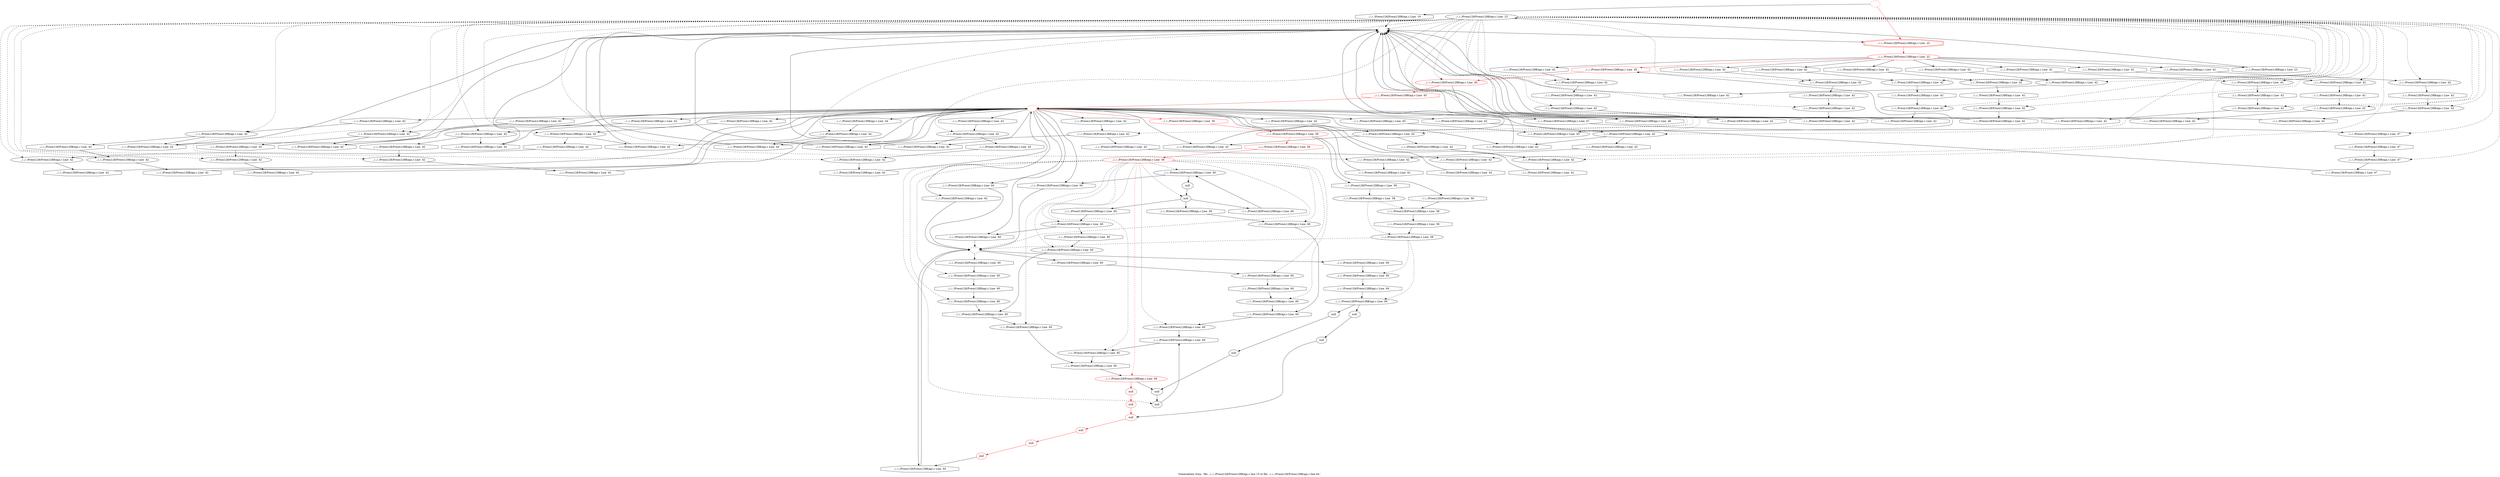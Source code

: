 digraph "Vulnerability from 'file ../../../Preon128/Preon128B/api.c line 15 to file ../../../Preon128/Preon128B/api.c line 64 '  "{
label="Vulnerability from  'file ../../../Preon128/Preon128B/api.c line 15 to file ../../../Preon128/Preon128B/api.c line 64 ' ";
node_2668[shape=ellipse,style=solid,label="../../../Preon128/Preon128B/api.c Line  23"]
node_2663[shape=ellipse,style=dashed,label=""]
"node_2668"->"node_2663" [style=dashed]
node_2766[shape=ellipse,style=solid,label="../../../Preon128/Preon128B/api.c Line  47"]
"node_2668"->"node_2766" [style=dashed]
node_2713[shape=ellipse,style=solid,label="../../../Preon128/Preon128B/api.c Line  42"]
"node_2668"->"node_2713" [style=dashed]
node_2685[shape=ellipse,style=solid,label="../../../Preon128/Preon128B/api.c Line  42"]
"node_2668"->"node_2685" [style=dashed]
node_2752[shape=ellipse,style=solid,label="../../../Preon128/Preon128B/api.c Line  42"]
"node_2668"->"node_2752" [style=dashed]
node_2674[shape=ellipse,style=solid,label="../../../Preon128/Preon128B/api.c Line  42"]
"node_2668"->"node_2674" [style=dashed]
node_2726[shape=ellipse,style=solid,label="../../../Preon128/Preon128B/api.c Line  42"]
"node_2668"->"node_2726" [style=dashed]
node_2730[shape=ellipse,style=solid,label="../../../Preon128/Preon128B/api.c Line  42"]
"node_2668"->"node_2730" [style=dashed]
node_2719[shape=ellipse,style=solid,label="../../../Preon128/Preon128B/api.c Line  42"]
"node_2668"->"node_2719" [style=dashed]
node_2757[shape=ellipse,style=solid,label="../../../Preon128/Preon128B/api.c Line  44"]
"node_2668"->"node_2757" [style=dashed]
node_2728[shape=ellipse,style=solid,label="../../../Preon128/Preon128B/api.c Line  42"]
"node_2668"->"node_2728" [style=dashed]
node_2735[shape=ellipse,style=solid,label="../../../Preon128/Preon128B/api.c Line  42"]
"node_2668"->"node_2735" [style=dashed]
node_2737[shape=ellipse,style=solid,label="../../../Preon128/Preon128B/api.c Line  42"]
"node_2668"->"node_2737" [style=dashed]
node_2717[shape=ellipse,style=solid,label="../../../Preon128/Preon128B/api.c Line  42"]
"node_2668"->"node_2717" [style=dashed]
node_2694[shape=ellipse,style=solid,label="../../../Preon128/Preon128B/api.c Line  42"]
"node_2668"->"node_2694" [style=dashed]
node_2739[shape=ellipse,style=solid,label="../../../Preon128/Preon128B/api.c Line  42"]
"node_2668"->"node_2739" [style=dashed]
node_2741[shape=ellipse,style=solid,label="../../../Preon128/Preon128B/api.c Line  42"]
"node_2668"->"node_2741" [style=dashed]
node_2683[shape=ellipse,style=solid,label="../../../Preon128/Preon128B/api.c Line  42"]
"node_2668"->"node_2683" [style=dashed]
node_2724[shape=ellipse,style=solid,label="../../../Preon128/Preon128B/api.c Line  42"]
"node_2668"->"node_2724" [style=dashed]
node_2762[shape=ellipse,style=solid,label="../../../Preon128/Preon128B/api.c Line  45", color=red]
"node_2668"->"node_2762" [style=dashed]
node_2681[shape=ellipse,style=solid,label="../../../Preon128/Preon128B/api.c Line  42"]
"node_2668"->"node_2681" [style=dashed]
node_2706[shape=ellipse,style=solid,label="../../../Preon128/Preon128B/api.c Line  42"]
"node_2668"->"node_2706" [style=dashed]
node_2696[shape=ellipse,style=solid,label="../../../Preon128/Preon128B/api.c Line  42"]
"node_2668"->"node_2696" [style=dashed]
node_2679[shape=ellipse,style=solid,label="../../../Preon128/Preon128B/api.c Line  42"]
"node_2668"->"node_2679" [style=dashed]
node_2768[shape=ellipse,style=solid,label="../../../Preon128/Preon128B/api.c Line  47"]
"node_2668"->"node_2768" [style=dashed]
node_2701[shape=ellipse,style=solid,label="../../../Preon128/Preon128B/api.c Line  42"]
"node_2668"->"node_2701" [style=dashed]
node_2760[shape=ellipse,style=solid,label="../../../Preon128/Preon128B/api.c Line  45"]
"node_2668"->"node_2760" [style=dashed]
node_2703[shape=ellipse,style=solid,label="../../../Preon128/Preon128B/api.c Line  42"]
"node_2668"->"node_2703" [style=dashed]
node_2690[shape=ellipse,style=solid,label="../../../Preon128/Preon128B/api.c Line  42"]
"node_2668"->"node_2690" [style=dashed]
node_2746[shape=ellipse,style=solid,label="../../../Preon128/Preon128B/api.c Line  42"]
"node_2668"->"node_2746" [style=dashed]
node_2748[shape=ellipse,style=solid,label="../../../Preon128/Preon128B/api.c Line  42"]
"node_2668"->"node_2748" [style=dashed]
node_2692[shape=ellipse,style=solid,label="../../../Preon128/Preon128B/api.c Line  42"]
"node_2668"->"node_2692" [style=dashed]
node_2750[shape=ellipse,style=solid,label="../../../Preon128/Preon128B/api.c Line  42"]
"node_2668"->"node_2750" [style=dashed]
node_2715[shape=ellipse,style=solid,label="../../../Preon128/Preon128B/api.c Line  42"]
"node_2668"->"node_2715" [style=dashed]
node_2708[shape=ellipse,style=solid,label="../../../Preon128/Preon128B/api.c Line  42"]
"node_2668"->"node_2708" [style=dashed]
node_2672[shape=ellipse,style=solid,label="../../../Preon128/Preon128B/api.c Line  42"]
"node_2668"->"node_2672" [style=dashed]
node_2670[shape=ellipse,style=solid,label="../../../Preon128/Preon128B/api.c Line  42"]
"node_2668"->"node_2670" [style=dashed]
node_2667[shape=doubleoctagon,style=solid,label="../../../Preon128/Preon128B/api.c Line  22", color=red]
node_2666[shape=ellipse,style=solid,label="../../../Preon128/Preon128B/api.c Line  22", color=red]
"node_2667"->"node_2666" [color=red]
node_2714[shape=octagon,style=solid,label="../../../Preon128/Preon128B/api.c Line  42"]
"node_2666"->"node_2714"
node_2736[shape=octagon,style=solid,label="../../../Preon128/Preon128B/api.c Line  42"]
"node_2666"->"node_2736"
node_2725[shape=octagon,style=solid,label="../../../Preon128/Preon128B/api.c Line  42"]
"node_2666"->"node_2725"
node_2702[shape=octagon,style=solid,label="../../../Preon128/Preon128B/api.c Line  42"]
"node_2666"->"node_2702"
node_2763[shape=octagon,style=solid,label="../../../Preon128/Preon128B/api.c Line  45", color=red]
"node_2666"->"node_2763" [color=red]
node_2680[shape=octagon,style=solid,label="../../../Preon128/Preon128B/api.c Line  42"]
"node_2666"->"node_2680"
node_2691[shape=octagon,style=solid,label="../../../Preon128/Preon128B/api.c Line  42"]
"node_2666"->"node_2691"
node_2669[shape=octagon,style=solid,label="../../../Preon128/Preon128B/api.c Line  23"]
"node_2666"->"node_2669"
node_2747[shape=octagon,style=solid,label="../../../Preon128/Preon128B/api.c Line  42"]
"node_2666"->"node_2747"
node_2671[shape=octagon,style=solid,label="../../../Preon128/Preon128B/api.c Line  42"]
"node_2666"->"node_2671"
node_2665[shape=ellipse,style=dashed,label="", color=red]
"node_2665"->"node_2667" [color=red]
node_2664[shape=octagon,style=solid,label="../../../Preon128/Preon128B/api.c Line  19"]
"node_2665"->"node_2664"
"node_2664"->"node_2663"
"node_2663"->"node_2667"
node_2662[shape=ellipse,style=dashed,label="", color=red]
node_2767[shape=octagon,style=solid,label="../../../Preon128/Preon128B/api.c Line  47"]
"node_2662"->"node_2767"
node_2684[shape=octagon,style=solid,label="../../../Preon128/Preon128B/api.c Line  42"]
"node_2662"->"node_2684"
node_2826[shape=octagon,style=solid,label="../../../Preon128/Preon128B/api.c Line  62"]
"node_2662"->"node_2826"
node_2722[shape=octagon,style=solid,label="../../../Preon128/Preon128B/api.c Line  42"]
"node_2662"->"node_2722"
node_2729[shape=octagon,style=solid,label="../../../Preon128/Preon128B/api.c Line  42"]
"node_2662"->"node_2729"
node_2718[shape=octagon,style=solid,label="../../../Preon128/Preon128B/api.c Line  42"]
"node_2662"->"node_2718"
node_2733[shape=octagon,style=solid,label="../../../Preon128/Preon128B/api.c Line  42"]
"node_2662"->"node_2733"
node_2695[shape=octagon,style=solid,label="../../../Preon128/Preon128B/api.c Line  42"]
"node_2662"->"node_2695"
node_2677[shape=octagon,style=solid,label="../../../Preon128/Preon128B/api.c Line  42"]
"node_2662"->"node_2677"
node_2817[shape=octagon,style=solid,label="../../../Preon128/Preon128B/api.c Line  60"]
"node_2662"->"node_2817"
node_2688[shape=octagon,style=solid,label="../../../Preon128/Preon128B/api.c Line  42"]
"node_2662"->"node_2688"
node_2755[shape=octagon,style=solid,label="../../../Preon128/Preon128B/api.c Line  42"]
"node_2662"->"node_2755"
node_2740[shape=octagon,style=solid,label="../../../Preon128/Preon128B/api.c Line  42"]
"node_2662"->"node_2740"
node_2758[shape=octagon,style=solid,label="../../../Preon128/Preon128B/api.c Line  44"]
"node_2662"->"node_2758"
node_2759[shape=octagon,style=solid,label="../../../Preon128/Preon128B/api.c Line  44"]
"node_2662"->"node_2759"
node_2765[shape=octagon,style=solid,label="../../../Preon128/Preon128B/api.c Line  46"]
"node_2662"->"node_2765"
node_2761[shape=octagon,style=solid,label="../../../Preon128/Preon128B/api.c Line  45"]
"node_2662"->"node_2761"
node_2707[shape=octagon,style=solid,label="../../../Preon128/Preon128B/api.c Line  42"]
"node_2662"->"node_2707"
node_2744[shape=octagon,style=solid,label="../../../Preon128/Preon128B/api.c Line  42"]
"node_2662"->"node_2744"
node_2779[shape=octagon,style=solid,label="../../../Preon128/Preon128B/api.c Line  60"]
"node_2662"->"node_2779"
node_2800[shape=octagon,style=solid,label="../../../Preon128/Preon128B/api.c Line  60"]
"node_2662"->"node_2800"
node_2699[shape=octagon,style=solid,label="../../../Preon128/Preon128B/api.c Line  42"]
"node_2662"->"node_2699"
node_2751[shape=octagon,style=solid,label="../../../Preon128/Preon128B/api.c Line  42"]
"node_2662"->"node_2751"
node_2673[shape=octagon,style=solid,label="../../../Preon128/Preon128B/api.c Line  42"]
"node_2662"->"node_2673"
node_2711[shape=octagon,style=solid,label="../../../Preon128/Preon128B/api.c Line  42"]
"node_2662"->"node_2711"
node_2771[shape=octagon,style=solid,label="../../../Preon128/Preon128B/api.c Line  56", color=red]
"node_2662"->"node_2771" [color=red]
node_2769[shape=octagon,style=solid,label="../../../Preon128/Preon128B/api.c Line  47"]
"node_2766"->"node_2769"
"node_2767"->"node_2766"
node_2716[shape=octagon,style=solid,label="../../../Preon128/Preon128B/api.c Line  42"]
"node_2713"->"node_2716"
"node_2714"->"node_2713"
"node_2684"->"node_2683"
node_2687[shape=octagon,style=solid,label="../../../Preon128/Preon128B/api.c Line  42"]
"node_2685"->"node_2687"
node_2786[shape=ellipse,style=solid,label="null"]
node_2821[shape=octagon,style=solid,label="null"]
"node_2786"->"node_2821"
node_2787[shape=octagon,style=solid,label="null"]
"node_2787"->"node_2786"
node_2754[shape=octagon,style=solid,label="../../../Preon128/Preon128B/api.c Line  42"]
"node_2752"->"node_2754"
node_2753[shape=octagon,style=solid,label="../../../Preon128/Preon128B/api.c Line  42"]
"node_2753"->"node_2752"
node_2825[shape=octagon,style=solid,label="null", color=red]
node_2824[shape=ellipse,style=solid,label="null", color=red]
"node_2825"->"node_2824" [color=red]
node_2778[shape=ellipse,style=dashed,label=""]
"node_2826"->"node_2778"
node_2827[shape=octagon,style=solid,label="../../../Preon128/Preon128B/api.c Line  64"]
"node_2827"->"node_2778"
node_2693[shape=octagon,style=solid,label="../../../Preon128/Preon128B/api.c Line  42"]
"node_2693"->"node_2692"
node_2676[shape=octagon,style=solid,label="../../../Preon128/Preon128B/api.c Line  42"]
"node_2674"->"node_2676"
node_2734[shape=octagon,style=solid,label="../../../Preon128/Preon128B/api.c Line  42"]
"node_2726"->"node_2734"
node_2772[shape=ellipse,style=solid,label="../../../Preon128/Preon128B/api.c Line  58"]
node_2774[shape=ellipse,style=solid,label="../../../Preon128/Preon128B/api.c Line  58"]
"node_2772"->"node_2774" [style=dashed]
node_2776[shape=ellipse,style=solid,label="../../../Preon128/Preon128B/api.c Line  58"]
"node_2772"->"node_2776" [style=dashed]
node_2773[shape=octagon,style=solid,label="../../../Preon128/Preon128B/api.c Line  58"]
"node_2773"->"node_2772"
"node_2716"->"node_2715"
"node_2722"->"node_2663"
node_2686[shape=octagon,style=solid,label="../../../Preon128/Preon128B/api.c Line  42"]
"node_2686"->"node_2685"
"node_2687"->"node_2662"
node_2777[shape=octagon,style=solid,label="../../../Preon128/Preon128B/api.c Line  58"]
"node_2774"->"node_2777"
node_2775[shape=octagon,style=solid,label="../../../Preon128/Preon128B/api.c Line  58"]
"node_2775"->"node_2774"
node_2732[shape=octagon,style=solid,label="../../../Preon128/Preon128B/api.c Line  42"]
"node_2730"->"node_2732"
node_2731[shape=octagon,style=solid,label="../../../Preon128/Preon128B/api.c Line  42"]
"node_2731"->"node_2730"
node_2802[shape=octagon,style=solid,label="../../../Preon128/Preon128B/api.c Line  60"]
node_2801[shape=ellipse,style=solid,label="../../../Preon128/Preon128B/api.c Line  60"]
"node_2802"->"node_2801"
node_2803[shape=ellipse,style=solid,label="null"]
"node_2803"->"node_2802"
node_2808[shape=octagon,style=solid,label="../../../Preon128/Preon128B/api.c Line  60"]
"node_2803"->"node_2808"
node_2819[shape=octagon,style=solid,label="../../../Preon128/Preon128B/api.c Line  60"]
"node_2803"->"node_2819"
node_2723[shape=octagon,style=solid,label="../../../Preon128/Preon128B/api.c Line  42"]
"node_2723"->"node_2663"
node_2682[shape=octagon,style=solid,label="../../../Preon128/Preon128B/api.c Line  42"]
"node_2682"->"node_2681"
node_2721[shape=octagon,style=solid,label="../../../Preon128/Preon128B/api.c Line  42"]
"node_2719"->"node_2721"
node_2756[shape=octagon,style=solid,label="../../../Preon128/Preon128B/api.c Line  42"]
"node_2756"->"node_2663"
"node_2757"->"node_2759"
"node_2728"->"node_2731"
"node_2728"->"node_2733"
"node_2729"->"node_2728"
node_2804[shape=octagon,style=solid,label="null"]
"node_2804"->"node_2803"
node_2805[shape=ellipse,style=solid,label="../../../Preon128/Preon128B/api.c Line  60"]
node_2795[shape=octagon,style=solid,label="../../../Preon128/Preon128B/api.c Line  60"]
"node_2805"->"node_2795"
node_2806[shape=octagon,style=solid,label="../../../Preon128/Preon128B/api.c Line  60"]
"node_2806"->"node_2805"
"node_2718"->"node_2717"
"node_2732"->"node_2662"
"node_2733"->"node_2663"
"node_2734"->"node_2663"
node_2738[shape=octagon,style=solid,label="../../../Preon128/Preon128B/api.c Line  42"]
"node_2735"->"node_2738"
"node_2736"->"node_2735"
node_2745[shape=octagon,style=solid,label="../../../Preon128/Preon128B/api.c Line  42"]
"node_2737"->"node_2745"
"node_2695"->"node_2694"
"node_2717"->"node_2722"
node_2720[shape=octagon,style=solid,label="../../../Preon128/Preon128B/api.c Line  42"]
"node_2717"->"node_2720"
"node_2677"->"node_2663"
node_2816[shape=octagon,style=solid,label="../../../Preon128/Preon128B/api.c Line  60"]
node_2815[shape=ellipse,style=solid,label="../../../Preon128/Preon128B/api.c Line  60"]
"node_2816"->"node_2815"
"node_2817"->"node_2778"
node_2818[shape=ellipse,style=solid,label="../../../Preon128/Preon128B/api.c Line  60"]
node_2812[shape=octagon,style=solid,label="../../../Preon128/Preon128B/api.c Line  60"]
"node_2818"->"node_2812"
"node_2688"->"node_2663"
node_2689[shape=octagon,style=solid,label="../../../Preon128/Preon128B/api.c Line  42"]
"node_2689"->"node_2663"
"node_2676"->"node_2662"
node_2697[shape=octagon,style=solid,label="../../../Preon128/Preon128B/api.c Line  42"]
"node_2694"->"node_2697"
"node_2694"->"node_2699"
"node_2725"->"node_2724"
"node_2738"->"node_2737"
node_2742[shape=octagon,style=solid,label="../../../Preon128/Preon128B/api.c Line  42"]
"node_2739"->"node_2742"
"node_2739"->"node_2744"
"node_2754"->"node_2662"
"node_2755"->"node_2663"
node_2727[shape=octagon,style=solid,label="../../../Preon128/Preon128B/api.c Line  42"]
"node_2727"->"node_2726"
node_2807[shape=ellipse,style=solid,label="../../../Preon128/Preon128B/api.c Line  60"]
"node_2807"->"node_2806"
"node_2807"->"node_2817"
"node_2808"->"node_2807"
node_2809[shape=ellipse,style=solid,label="../../../Preon128/Preon128B/api.c Line  60"]
node_2793[shape=octagon,style=solid,label="../../../Preon128/Preon128B/api.c Line  60"]
"node_2809"->"node_2793"
"node_2740"->"node_2739"
node_2743[shape=octagon,style=solid,label="../../../Preon128/Preon128B/api.c Line  42"]
"node_2741"->"node_2743"
node_2813[shape=ellipse,style=solid,label="../../../Preon128/Preon128B/api.c Line  60"]
"node_2813"->"node_2812"
node_2814[shape=octagon,style=solid,label="../../../Preon128/Preon128B/api.c Line  60"]
"node_2814"->"node_2813"
"node_2815"->"node_2814"
"node_2683"->"node_2686"
"node_2683"->"node_2688"
"node_2758"->"node_2757"
"node_2759"->"node_2663"
"node_2702"->"node_2701"
"node_2724"->"node_2727"
node_2764[shape=octagon,style=solid,label="../../../Preon128/Preon128B/api.c Line  45", color=red]
"node_2762"->"node_2764" [color=red]
"node_2762"->"node_2765"
"node_2763"->"node_2762" [color=red]
node_2705[shape=octagon,style=solid,label="../../../Preon128/Preon128B/api.c Line  47"]
"node_2705"->"node_2662"
node_2788[shape=ellipse,style=solid,label="../../../Preon128/Preon128B/api.c Line  58", color=red]
"node_2788"->"node_2803" [style=dashed]
"node_2788"->"node_2805" [style=dashed]
"node_2788"->"node_2818" [style=dashed]
"node_2788"->"node_2807" [style=dashed]
"node_2788"->"node_2809" [style=dashed]
"node_2788"->"node_2813" [style=dashed]
"node_2788"->"node_2815" [style=dashed]
node_2798[shape=ellipse,style=solid,label="../../../Preon128/Preon128B/api.c Line  60"]
"node_2788"->"node_2798" [style=dashed]
node_2820[shape=ellipse,style=solid,label="null"]
"node_2788"->"node_2820" [style=dashed]
node_2796[shape=ellipse,style=solid,label="../../../Preon128/Preon128B/api.c Line  60"]
"node_2788"->"node_2796" [style=dashed]
node_2811[shape=ellipse,style=solid,label="../../../Preon128/Preon128B/api.c Line  60"]
"node_2788"->"node_2811" [style=dashed]
node_2792[shape=ellipse,style=solid,label="../../../Preon128/Preon128B/api.c Line  60", color=red]
"node_2788"->"node_2792" [color=red, style=dashed]
"node_2788"->"node_2778" [style=dashed]
node_2794[shape=ellipse,style=solid,label="../../../Preon128/Preon128B/api.c Line  60"]
"node_2788"->"node_2794" [style=dashed]
"node_2788"->"node_2801" [style=dashed]
node_2789[shape=octagon,style=solid,label="../../../Preon128/Preon128B/api.c Line  58", color=red]
"node_2789"->"node_2788" [color=red]
node_2675[shape=octagon,style=solid,label="../../../Preon128/Preon128B/api.c Line  42"]
"node_2675"->"node_2674"
"node_2681"->"node_2689"
node_2678[shape=octagon,style=solid,label="../../../Preon128/Preon128B/api.c Line  42"]
"node_2678"->"node_2663"
"node_2706"->"node_2711"
node_2709[shape=octagon,style=solid,label="../../../Preon128/Preon128B/api.c Line  42"]
"node_2706"->"node_2709"
node_2797[shape=octagon,style=solid,label="../../../Preon128/Preon128B/api.c Line  60"]
"node_2798"->"node_2797"
node_2799[shape=octagon,style=solid,label="../../../Preon128/Preon128B/api.c Line  60"]
"node_2799"->"node_2798"
node_2698[shape=octagon,style=solid,label="../../../Preon128/Preon128B/api.c Line  42"]
"node_2696"->"node_2698"
"node_2680"->"node_2679"
"node_2764"->"node_2662" [color=red]
"node_2765"->"node_2663"
"node_2679"->"node_2682"
node_2712[shape=octagon,style=solid,label="../../../Preon128/Preon128B/api.c Line  42"]
"node_2712"->"node_2663"
node_2784[shape=ellipse,style=solid,label="null"]
node_2823[shape=octagon,style=solid,label="null", color=red]
"node_2784"->"node_2823"
node_2785[shape=octagon,style=solid,label="null"]
"node_2785"->"node_2784"
"node_2768"->"node_2705"
"node_2769"->"node_2768"
"node_2819"->"node_2818"
node_2810[shape=octagon,style=solid,label="../../../Preon128/Preon128B/api.c Line  60"]
"node_2820"->"node_2810"
"node_2821"->"node_2820"
node_2700[shape=octagon,style=solid,label="../../../Preon128/Preon128B/api.c Line  42"]
"node_2700"->"node_2663"
"node_2796"->"node_2795"
"node_2797"->"node_2796"
node_2822[shape=ellipse,style=solid,label="null", color=red]
"node_2822"->"node_2825" [color=red]
"node_2823"->"node_2822" [color=red]
"node_2824"->"node_2827"
node_2710[shape=octagon,style=solid,label="../../../Preon128/Preon128B/api.c Line  42"]
"node_2710"->"node_2662"
node_2704[shape=octagon,style=solid,label="../../../Preon128/Preon128B/api.c Line  42"]
"node_2701"->"node_2704"
"node_2760"->"node_2763"
"node_2761"->"node_2760"
"node_2703"->"node_2712"
node_2782[shape=ellipse,style=solid,label="../../../Preon128/Preon128B/api.c Line  60"]
"node_2782"->"node_2787"
"node_2782"->"node_2785"
node_2783[shape=octagon,style=solid,label="../../../Preon128/Preon128B/api.c Line  60"]
"node_2783"->"node_2782"
"node_2742"->"node_2741"
"node_2743"->"node_2662"
"node_2690"->"node_2693"
"node_2707"->"node_2706"
"node_2720"->"node_2719"
"node_2744"->"node_2663"
"node_2745"->"node_2663"
node_2790[shape=ellipse,style=solid,label="null", color=red]
"node_2790"->"node_2823" [color=red]
node_2791[shape=octagon,style=solid,label="null", color=red]
"node_2791"->"node_2790" [color=red]
"node_2691"->"node_2690"
"node_2810"->"node_2809"
"node_2811"->"node_2810"
"node_2812"->"node_2811"
"node_2776"->"node_2782" [style=dashed]
"node_2776"->"node_2778" [style=dashed]
node_2780[shape=ellipse,style=solid,label="../../../Preon128/Preon128B/api.c Line  60"]
"node_2776"->"node_2780" [style=dashed]
"node_2777"->"node_2776"
"node_2792"->"node_2821"
"node_2792"->"node_2791" [color=red]
"node_2793"->"node_2792"
"node_2778"->"node_2827"
"node_2778"->"node_2816"
"node_2778"->"node_2799"
node_2781[shape=octagon,style=solid,label="../../../Preon128/Preon128B/api.c Line  60"]
"node_2778"->"node_2781"
"node_2779"->"node_2778"
"node_2794"->"node_2793"
"node_2795"->"node_2794"
"node_2704"->"node_2703"
"node_2697"->"node_2696"
"node_2800"->"node_2778"
"node_2801"->"node_2804"
"node_2801"->"node_2800"
"node_2669"->"node_2668"
"node_2698"->"node_2662"
node_2749[shape=octagon,style=solid,label="../../../Preon128/Preon128B/api.c Line  42"]
"node_2746"->"node_2749"
"node_2747"->"node_2746"
"node_2699"->"node_2663"
"node_2748"->"node_2756"
"node_2749"->"node_2748"
"node_2692"->"node_2700"
"node_2750"->"node_2753"
"node_2750"->"node_2755"
"node_2751"->"node_2750"
"node_2715"->"node_2723"
"node_2708"->"node_2710"
"node_2673"->"node_2672"
"node_2672"->"node_2677"
"node_2672"->"node_2675"
"node_2671"->"node_2670"
"node_2721"->"node_2662"
"node_2711"->"node_2663"
node_2770[shape=ellipse,style=solid,label="../../../Preon128/Preon128B/api.c Line  56", color=red]
"node_2770"->"node_2773"
"node_2770"->"node_2775"
"node_2770"->"node_2789" [color=red]
"node_2771"->"node_2770" [color=red]
"node_2670"->"node_2678"
"node_2709"->"node_2708"
"node_2780"->"node_2783"
"node_2781"->"node_2780"
}

